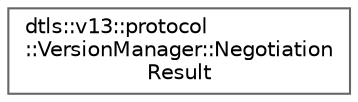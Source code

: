 digraph "Graphical Class Hierarchy"
{
 // LATEX_PDF_SIZE
  bgcolor="transparent";
  edge [fontname=Helvetica,fontsize=10,labelfontname=Helvetica,labelfontsize=10];
  node [fontname=Helvetica,fontsize=10,shape=box,height=0.2,width=0.4];
  rankdir="LR";
  Node0 [id="Node000000",label="dtls::v13::protocol\l::VersionManager::Negotiation\lResult",height=0.2,width=0.4,color="grey40", fillcolor="white", style="filled",URL="$structdtls_1_1v13_1_1protocol_1_1VersionManager_1_1NegotiationResult.html",tooltip="Version negotiation result structure."];
}
